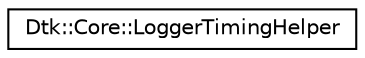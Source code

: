 digraph "类继承关系图"
{
  edge [fontname="Helvetica",fontsize="10",labelfontname="Helvetica",labelfontsize="10"];
  node [fontname="Helvetica",fontsize="10",shape=record];
  rankdir="LR";
  Node0 [label="Dtk::Core::LoggerTimingHelper",height=0.2,width=0.4,color="black", fillcolor="white", style="filled",URL="$class_dtk_1_1_core_1_1_logger_timing_helper.html"];
}
